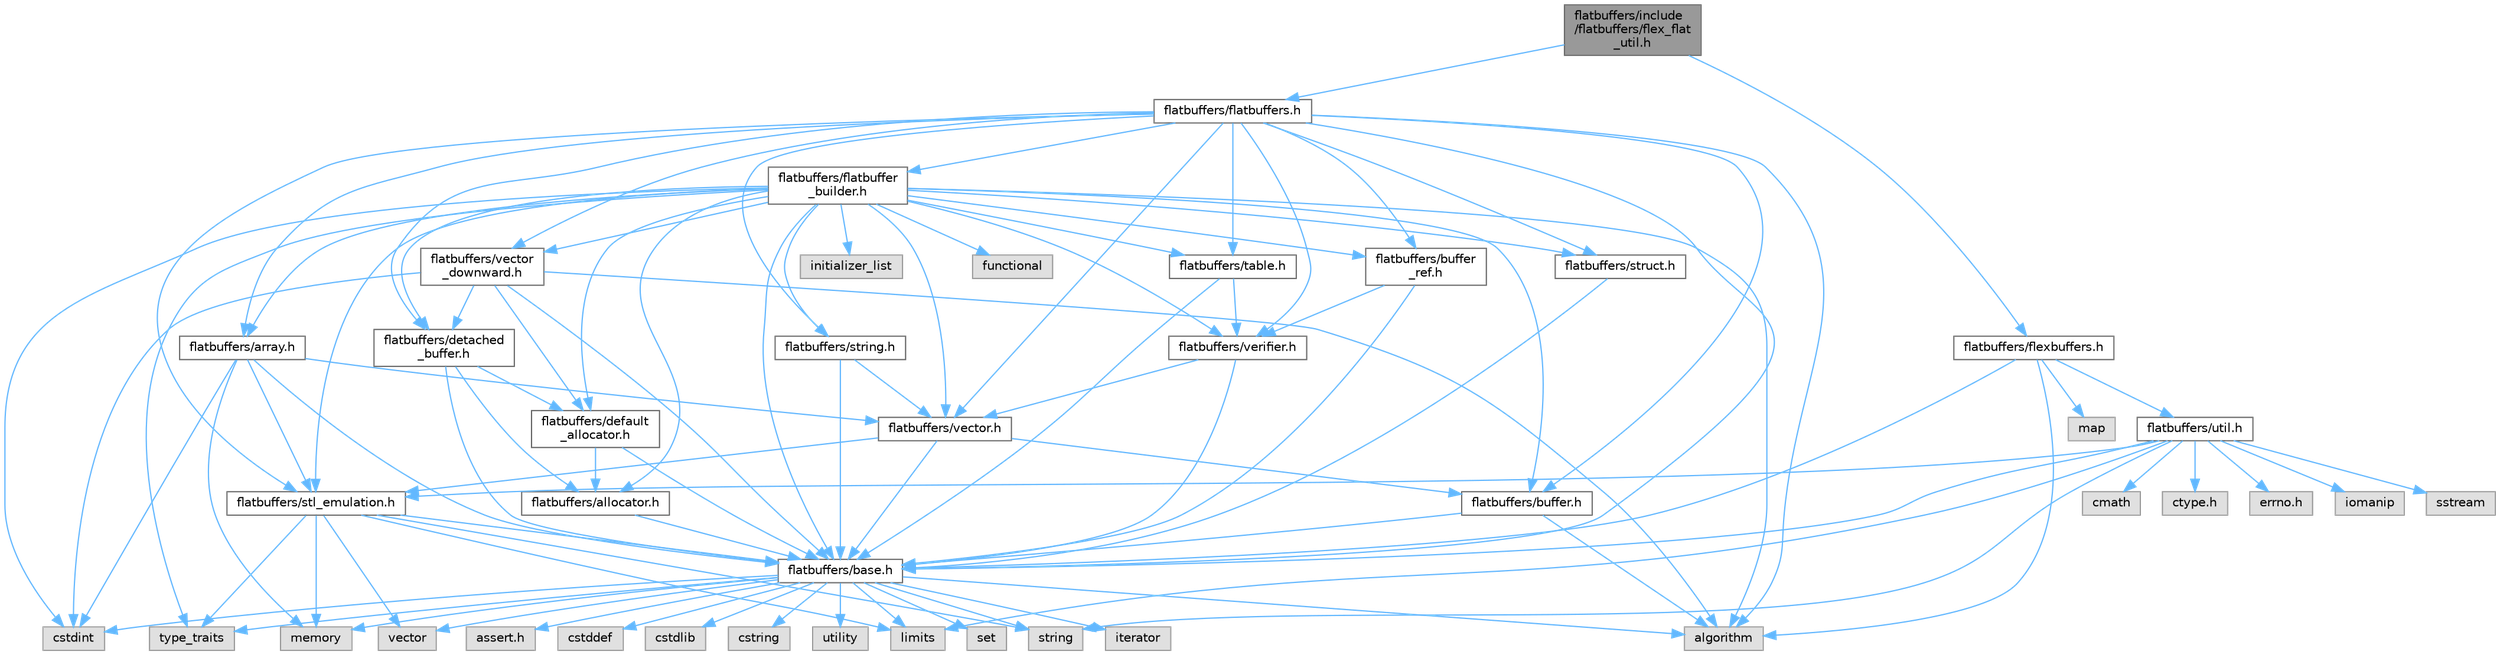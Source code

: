 digraph "flatbuffers/include/flatbuffers/flex_flat_util.h"
{
 // LATEX_PDF_SIZE
  bgcolor="transparent";
  edge [fontname=Helvetica,fontsize=10,labelfontname=Helvetica,labelfontsize=10];
  node [fontname=Helvetica,fontsize=10,shape=box,height=0.2,width=0.4];
  Node1 [id="Node000001",label="flatbuffers/include\l/flatbuffers/flex_flat\l_util.h",height=0.2,width=0.4,color="gray40", fillcolor="grey60", style="filled", fontcolor="black",tooltip=" "];
  Node1 -> Node2 [id="edge99_Node000001_Node000002",color="steelblue1",style="solid",tooltip=" "];
  Node2 [id="Node000002",label="flatbuffers/flatbuffers.h",height=0.2,width=0.4,color="grey40", fillcolor="white", style="filled",URL="$flatbuffers_8h.html",tooltip=" "];
  Node2 -> Node3 [id="edge100_Node000002_Node000003",color="steelblue1",style="solid",tooltip=" "];
  Node3 [id="Node000003",label="algorithm",height=0.2,width=0.4,color="grey60", fillcolor="#E0E0E0", style="filled",tooltip=" "];
  Node2 -> Node4 [id="edge101_Node000002_Node000004",color="steelblue1",style="solid",tooltip=" "];
  Node4 [id="Node000004",label="flatbuffers/array.h",height=0.2,width=0.4,color="grey40", fillcolor="white", style="filled",URL="$array_8h.html",tooltip=" "];
  Node4 -> Node5 [id="edge102_Node000004_Node000005",color="steelblue1",style="solid",tooltip=" "];
  Node5 [id="Node000005",label="cstdint",height=0.2,width=0.4,color="grey60", fillcolor="#E0E0E0", style="filled",tooltip=" "];
  Node4 -> Node6 [id="edge103_Node000004_Node000006",color="steelblue1",style="solid",tooltip=" "];
  Node6 [id="Node000006",label="memory",height=0.2,width=0.4,color="grey60", fillcolor="#E0E0E0", style="filled",tooltip=" "];
  Node4 -> Node7 [id="edge104_Node000004_Node000007",color="steelblue1",style="solid",tooltip=" "];
  Node7 [id="Node000007",label="flatbuffers/base.h",height=0.2,width=0.4,color="grey40", fillcolor="white", style="filled",URL="$base_8h.html",tooltip=" "];
  Node7 -> Node8 [id="edge105_Node000007_Node000008",color="steelblue1",style="solid",tooltip=" "];
  Node8 [id="Node000008",label="assert.h",height=0.2,width=0.4,color="grey60", fillcolor="#E0E0E0", style="filled",tooltip=" "];
  Node7 -> Node5 [id="edge106_Node000007_Node000005",color="steelblue1",style="solid",tooltip=" "];
  Node7 -> Node9 [id="edge107_Node000007_Node000009",color="steelblue1",style="solid",tooltip=" "];
  Node9 [id="Node000009",label="cstddef",height=0.2,width=0.4,color="grey60", fillcolor="#E0E0E0", style="filled",tooltip=" "];
  Node7 -> Node10 [id="edge108_Node000007_Node000010",color="steelblue1",style="solid",tooltip=" "];
  Node10 [id="Node000010",label="cstdlib",height=0.2,width=0.4,color="grey60", fillcolor="#E0E0E0", style="filled",tooltip=" "];
  Node7 -> Node11 [id="edge109_Node000007_Node000011",color="steelblue1",style="solid",tooltip=" "];
  Node11 [id="Node000011",label="cstring",height=0.2,width=0.4,color="grey60", fillcolor="#E0E0E0", style="filled",tooltip=" "];
  Node7 -> Node12 [id="edge110_Node000007_Node000012",color="steelblue1",style="solid",tooltip=" "];
  Node12 [id="Node000012",label="utility",height=0.2,width=0.4,color="grey60", fillcolor="#E0E0E0", style="filled",tooltip=" "];
  Node7 -> Node13 [id="edge111_Node000007_Node000013",color="steelblue1",style="solid",tooltip=" "];
  Node13 [id="Node000013",label="string",height=0.2,width=0.4,color="grey60", fillcolor="#E0E0E0", style="filled",tooltip=" "];
  Node7 -> Node14 [id="edge112_Node000007_Node000014",color="steelblue1",style="solid",tooltip=" "];
  Node14 [id="Node000014",label="type_traits",height=0.2,width=0.4,color="grey60", fillcolor="#E0E0E0", style="filled",tooltip=" "];
  Node7 -> Node15 [id="edge113_Node000007_Node000015",color="steelblue1",style="solid",tooltip=" "];
  Node15 [id="Node000015",label="vector",height=0.2,width=0.4,color="grey60", fillcolor="#E0E0E0", style="filled",tooltip=" "];
  Node7 -> Node16 [id="edge114_Node000007_Node000016",color="steelblue1",style="solid",tooltip=" "];
  Node16 [id="Node000016",label="set",height=0.2,width=0.4,color="grey60", fillcolor="#E0E0E0", style="filled",tooltip=" "];
  Node7 -> Node3 [id="edge115_Node000007_Node000003",color="steelblue1",style="solid",tooltip=" "];
  Node7 -> Node17 [id="edge116_Node000007_Node000017",color="steelblue1",style="solid",tooltip=" "];
  Node17 [id="Node000017",label="limits",height=0.2,width=0.4,color="grey60", fillcolor="#E0E0E0", style="filled",tooltip=" "];
  Node7 -> Node18 [id="edge117_Node000007_Node000018",color="steelblue1",style="solid",tooltip=" "];
  Node18 [id="Node000018",label="iterator",height=0.2,width=0.4,color="grey60", fillcolor="#E0E0E0", style="filled",tooltip=" "];
  Node7 -> Node6 [id="edge118_Node000007_Node000006",color="steelblue1",style="solid",tooltip=" "];
  Node4 -> Node19 [id="edge119_Node000004_Node000019",color="steelblue1",style="solid",tooltip=" "];
  Node19 [id="Node000019",label="flatbuffers/stl_emulation.h",height=0.2,width=0.4,color="grey40", fillcolor="white", style="filled",URL="$stl__emulation_8h.html",tooltip=" "];
  Node19 -> Node7 [id="edge120_Node000019_Node000007",color="steelblue1",style="solid",tooltip=" "];
  Node19 -> Node13 [id="edge121_Node000019_Node000013",color="steelblue1",style="solid",tooltip=" "];
  Node19 -> Node14 [id="edge122_Node000019_Node000014",color="steelblue1",style="solid",tooltip=" "];
  Node19 -> Node15 [id="edge123_Node000019_Node000015",color="steelblue1",style="solid",tooltip=" "];
  Node19 -> Node6 [id="edge124_Node000019_Node000006",color="steelblue1",style="solid",tooltip=" "];
  Node19 -> Node17 [id="edge125_Node000019_Node000017",color="steelblue1",style="solid",tooltip=" "];
  Node4 -> Node20 [id="edge126_Node000004_Node000020",color="steelblue1",style="solid",tooltip=" "];
  Node20 [id="Node000020",label="flatbuffers/vector.h",height=0.2,width=0.4,color="grey40", fillcolor="white", style="filled",URL="$vector_8h.html",tooltip=" "];
  Node20 -> Node7 [id="edge127_Node000020_Node000007",color="steelblue1",style="solid",tooltip=" "];
  Node20 -> Node21 [id="edge128_Node000020_Node000021",color="steelblue1",style="solid",tooltip=" "];
  Node21 [id="Node000021",label="flatbuffers/buffer.h",height=0.2,width=0.4,color="grey40", fillcolor="white", style="filled",URL="$buffer_8h.html",tooltip=" "];
  Node21 -> Node3 [id="edge129_Node000021_Node000003",color="steelblue1",style="solid",tooltip=" "];
  Node21 -> Node7 [id="edge130_Node000021_Node000007",color="steelblue1",style="solid",tooltip=" "];
  Node20 -> Node19 [id="edge131_Node000020_Node000019",color="steelblue1",style="solid",tooltip=" "];
  Node2 -> Node7 [id="edge132_Node000002_Node000007",color="steelblue1",style="solid",tooltip=" "];
  Node2 -> Node21 [id="edge133_Node000002_Node000021",color="steelblue1",style="solid",tooltip=" "];
  Node2 -> Node22 [id="edge134_Node000002_Node000022",color="steelblue1",style="solid",tooltip=" "];
  Node22 [id="Node000022",label="flatbuffers/buffer\l_ref.h",height=0.2,width=0.4,color="grey40", fillcolor="white", style="filled",URL="$buffer__ref_8h.html",tooltip=" "];
  Node22 -> Node7 [id="edge135_Node000022_Node000007",color="steelblue1",style="solid",tooltip=" "];
  Node22 -> Node23 [id="edge136_Node000022_Node000023",color="steelblue1",style="solid",tooltip=" "];
  Node23 [id="Node000023",label="flatbuffers/verifier.h",height=0.2,width=0.4,color="grey40", fillcolor="white", style="filled",URL="$verifier_8h.html",tooltip=" "];
  Node23 -> Node7 [id="edge137_Node000023_Node000007",color="steelblue1",style="solid",tooltip=" "];
  Node23 -> Node20 [id="edge138_Node000023_Node000020",color="steelblue1",style="solid",tooltip=" "];
  Node2 -> Node24 [id="edge139_Node000002_Node000024",color="steelblue1",style="solid",tooltip=" "];
  Node24 [id="Node000024",label="flatbuffers/detached\l_buffer.h",height=0.2,width=0.4,color="grey40", fillcolor="white", style="filled",URL="$detached__buffer_8h.html",tooltip=" "];
  Node24 -> Node25 [id="edge140_Node000024_Node000025",color="steelblue1",style="solid",tooltip=" "];
  Node25 [id="Node000025",label="flatbuffers/allocator.h",height=0.2,width=0.4,color="grey40", fillcolor="white", style="filled",URL="$allocator_8h.html",tooltip=" "];
  Node25 -> Node7 [id="edge141_Node000025_Node000007",color="steelblue1",style="solid",tooltip=" "];
  Node24 -> Node7 [id="edge142_Node000024_Node000007",color="steelblue1",style="solid",tooltip=" "];
  Node24 -> Node26 [id="edge143_Node000024_Node000026",color="steelblue1",style="solid",tooltip=" "];
  Node26 [id="Node000026",label="flatbuffers/default\l_allocator.h",height=0.2,width=0.4,color="grey40", fillcolor="white", style="filled",URL="$default__allocator_8h.html",tooltip=" "];
  Node26 -> Node25 [id="edge144_Node000026_Node000025",color="steelblue1",style="solid",tooltip=" "];
  Node26 -> Node7 [id="edge145_Node000026_Node000007",color="steelblue1",style="solid",tooltip=" "];
  Node2 -> Node27 [id="edge146_Node000002_Node000027",color="steelblue1",style="solid",tooltip=" "];
  Node27 [id="Node000027",label="flatbuffers/flatbuffer\l_builder.h",height=0.2,width=0.4,color="grey40", fillcolor="white", style="filled",URL="$flatbuffer__builder_8h.html",tooltip=" "];
  Node27 -> Node3 [id="edge147_Node000027_Node000003",color="steelblue1",style="solid",tooltip=" "];
  Node27 -> Node5 [id="edge148_Node000027_Node000005",color="steelblue1",style="solid",tooltip=" "];
  Node27 -> Node28 [id="edge149_Node000027_Node000028",color="steelblue1",style="solid",tooltip=" "];
  Node28 [id="Node000028",label="functional",height=0.2,width=0.4,color="grey60", fillcolor="#E0E0E0", style="filled",tooltip=" "];
  Node27 -> Node29 [id="edge150_Node000027_Node000029",color="steelblue1",style="solid",tooltip=" "];
  Node29 [id="Node000029",label="initializer_list",height=0.2,width=0.4,color="grey60", fillcolor="#E0E0E0", style="filled",tooltip=" "];
  Node27 -> Node14 [id="edge151_Node000027_Node000014",color="steelblue1",style="solid",tooltip=" "];
  Node27 -> Node25 [id="edge152_Node000027_Node000025",color="steelblue1",style="solid",tooltip=" "];
  Node27 -> Node4 [id="edge153_Node000027_Node000004",color="steelblue1",style="solid",tooltip=" "];
  Node27 -> Node7 [id="edge154_Node000027_Node000007",color="steelblue1",style="solid",tooltip=" "];
  Node27 -> Node21 [id="edge155_Node000027_Node000021",color="steelblue1",style="solid",tooltip=" "];
  Node27 -> Node22 [id="edge156_Node000027_Node000022",color="steelblue1",style="solid",tooltip=" "];
  Node27 -> Node26 [id="edge157_Node000027_Node000026",color="steelblue1",style="solid",tooltip=" "];
  Node27 -> Node24 [id="edge158_Node000027_Node000024",color="steelblue1",style="solid",tooltip=" "];
  Node27 -> Node19 [id="edge159_Node000027_Node000019",color="steelblue1",style="solid",tooltip=" "];
  Node27 -> Node30 [id="edge160_Node000027_Node000030",color="steelblue1",style="solid",tooltip=" "];
  Node30 [id="Node000030",label="flatbuffers/string.h",height=0.2,width=0.4,color="grey40", fillcolor="white", style="filled",URL="$string_8h.html",tooltip=" "];
  Node30 -> Node7 [id="edge161_Node000030_Node000007",color="steelblue1",style="solid",tooltip=" "];
  Node30 -> Node20 [id="edge162_Node000030_Node000020",color="steelblue1",style="solid",tooltip=" "];
  Node27 -> Node31 [id="edge163_Node000027_Node000031",color="steelblue1",style="solid",tooltip=" "];
  Node31 [id="Node000031",label="flatbuffers/struct.h",height=0.2,width=0.4,color="grey40", fillcolor="white", style="filled",URL="$struct_8h.html",tooltip=" "];
  Node31 -> Node7 [id="edge164_Node000031_Node000007",color="steelblue1",style="solid",tooltip=" "];
  Node27 -> Node32 [id="edge165_Node000027_Node000032",color="steelblue1",style="solid",tooltip=" "];
  Node32 [id="Node000032",label="flatbuffers/table.h",height=0.2,width=0.4,color="grey40", fillcolor="white", style="filled",URL="$table_8h.html",tooltip=" "];
  Node32 -> Node7 [id="edge166_Node000032_Node000007",color="steelblue1",style="solid",tooltip=" "];
  Node32 -> Node23 [id="edge167_Node000032_Node000023",color="steelblue1",style="solid",tooltip=" "];
  Node27 -> Node20 [id="edge168_Node000027_Node000020",color="steelblue1",style="solid",tooltip=" "];
  Node27 -> Node33 [id="edge169_Node000027_Node000033",color="steelblue1",style="solid",tooltip=" "];
  Node33 [id="Node000033",label="flatbuffers/vector\l_downward.h",height=0.2,width=0.4,color="grey40", fillcolor="white", style="filled",URL="$vector__downward_8h.html",tooltip=" "];
  Node33 -> Node3 [id="edge170_Node000033_Node000003",color="steelblue1",style="solid",tooltip=" "];
  Node33 -> Node5 [id="edge171_Node000033_Node000005",color="steelblue1",style="solid",tooltip=" "];
  Node33 -> Node7 [id="edge172_Node000033_Node000007",color="steelblue1",style="solid",tooltip=" "];
  Node33 -> Node26 [id="edge173_Node000033_Node000026",color="steelblue1",style="solid",tooltip=" "];
  Node33 -> Node24 [id="edge174_Node000033_Node000024",color="steelblue1",style="solid",tooltip=" "];
  Node27 -> Node23 [id="edge175_Node000027_Node000023",color="steelblue1",style="solid",tooltip=" "];
  Node2 -> Node19 [id="edge176_Node000002_Node000019",color="steelblue1",style="solid",tooltip=" "];
  Node2 -> Node30 [id="edge177_Node000002_Node000030",color="steelblue1",style="solid",tooltip=" "];
  Node2 -> Node31 [id="edge178_Node000002_Node000031",color="steelblue1",style="solid",tooltip=" "];
  Node2 -> Node32 [id="edge179_Node000002_Node000032",color="steelblue1",style="solid",tooltip=" "];
  Node2 -> Node20 [id="edge180_Node000002_Node000020",color="steelblue1",style="solid",tooltip=" "];
  Node2 -> Node33 [id="edge181_Node000002_Node000033",color="steelblue1",style="solid",tooltip=" "];
  Node2 -> Node23 [id="edge182_Node000002_Node000023",color="steelblue1",style="solid",tooltip=" "];
  Node1 -> Node34 [id="edge183_Node000001_Node000034",color="steelblue1",style="solid",tooltip=" "];
  Node34 [id="Node000034",label="flatbuffers/flexbuffers.h",height=0.2,width=0.4,color="grey40", fillcolor="white", style="filled",URL="$flexbuffers_8h.html",tooltip=" "];
  Node34 -> Node3 [id="edge184_Node000034_Node000003",color="steelblue1",style="solid",tooltip=" "];
  Node34 -> Node35 [id="edge185_Node000034_Node000035",color="steelblue1",style="solid",tooltip=" "];
  Node35 [id="Node000035",label="map",height=0.2,width=0.4,color="grey60", fillcolor="#E0E0E0", style="filled",tooltip=" "];
  Node34 -> Node7 [id="edge186_Node000034_Node000007",color="steelblue1",style="solid",tooltip=" "];
  Node34 -> Node36 [id="edge187_Node000034_Node000036",color="steelblue1",style="solid",tooltip=" "];
  Node36 [id="Node000036",label="flatbuffers/util.h",height=0.2,width=0.4,color="grey40", fillcolor="white", style="filled",URL="$util_8h.html",tooltip=" "];
  Node36 -> Node37 [id="edge188_Node000036_Node000037",color="steelblue1",style="solid",tooltip=" "];
  Node37 [id="Node000037",label="ctype.h",height=0.2,width=0.4,color="grey60", fillcolor="#E0E0E0", style="filled",tooltip=" "];
  Node36 -> Node38 [id="edge189_Node000036_Node000038",color="steelblue1",style="solid",tooltip=" "];
  Node38 [id="Node000038",label="errno.h",height=0.2,width=0.4,color="grey60", fillcolor="#E0E0E0", style="filled",tooltip=" "];
  Node36 -> Node7 [id="edge190_Node000036_Node000007",color="steelblue1",style="solid",tooltip=" "];
  Node36 -> Node19 [id="edge191_Node000036_Node000019",color="steelblue1",style="solid",tooltip=" "];
  Node36 -> Node39 [id="edge192_Node000036_Node000039",color="steelblue1",style="solid",tooltip=" "];
  Node39 [id="Node000039",label="iomanip",height=0.2,width=0.4,color="grey60", fillcolor="#E0E0E0", style="filled",tooltip=" "];
  Node36 -> Node40 [id="edge193_Node000036_Node000040",color="steelblue1",style="solid",tooltip=" "];
  Node40 [id="Node000040",label="sstream",height=0.2,width=0.4,color="grey60", fillcolor="#E0E0E0", style="filled",tooltip=" "];
  Node36 -> Node41 [id="edge194_Node000036_Node000041",color="steelblue1",style="solid",tooltip=" "];
  Node41 [id="Node000041",label="cmath",height=0.2,width=0.4,color="grey60", fillcolor="#E0E0E0", style="filled",tooltip=" "];
  Node36 -> Node17 [id="edge195_Node000036_Node000017",color="steelblue1",style="solid",tooltip=" "];
  Node36 -> Node13 [id="edge196_Node000036_Node000013",color="steelblue1",style="solid",tooltip=" "];
}
